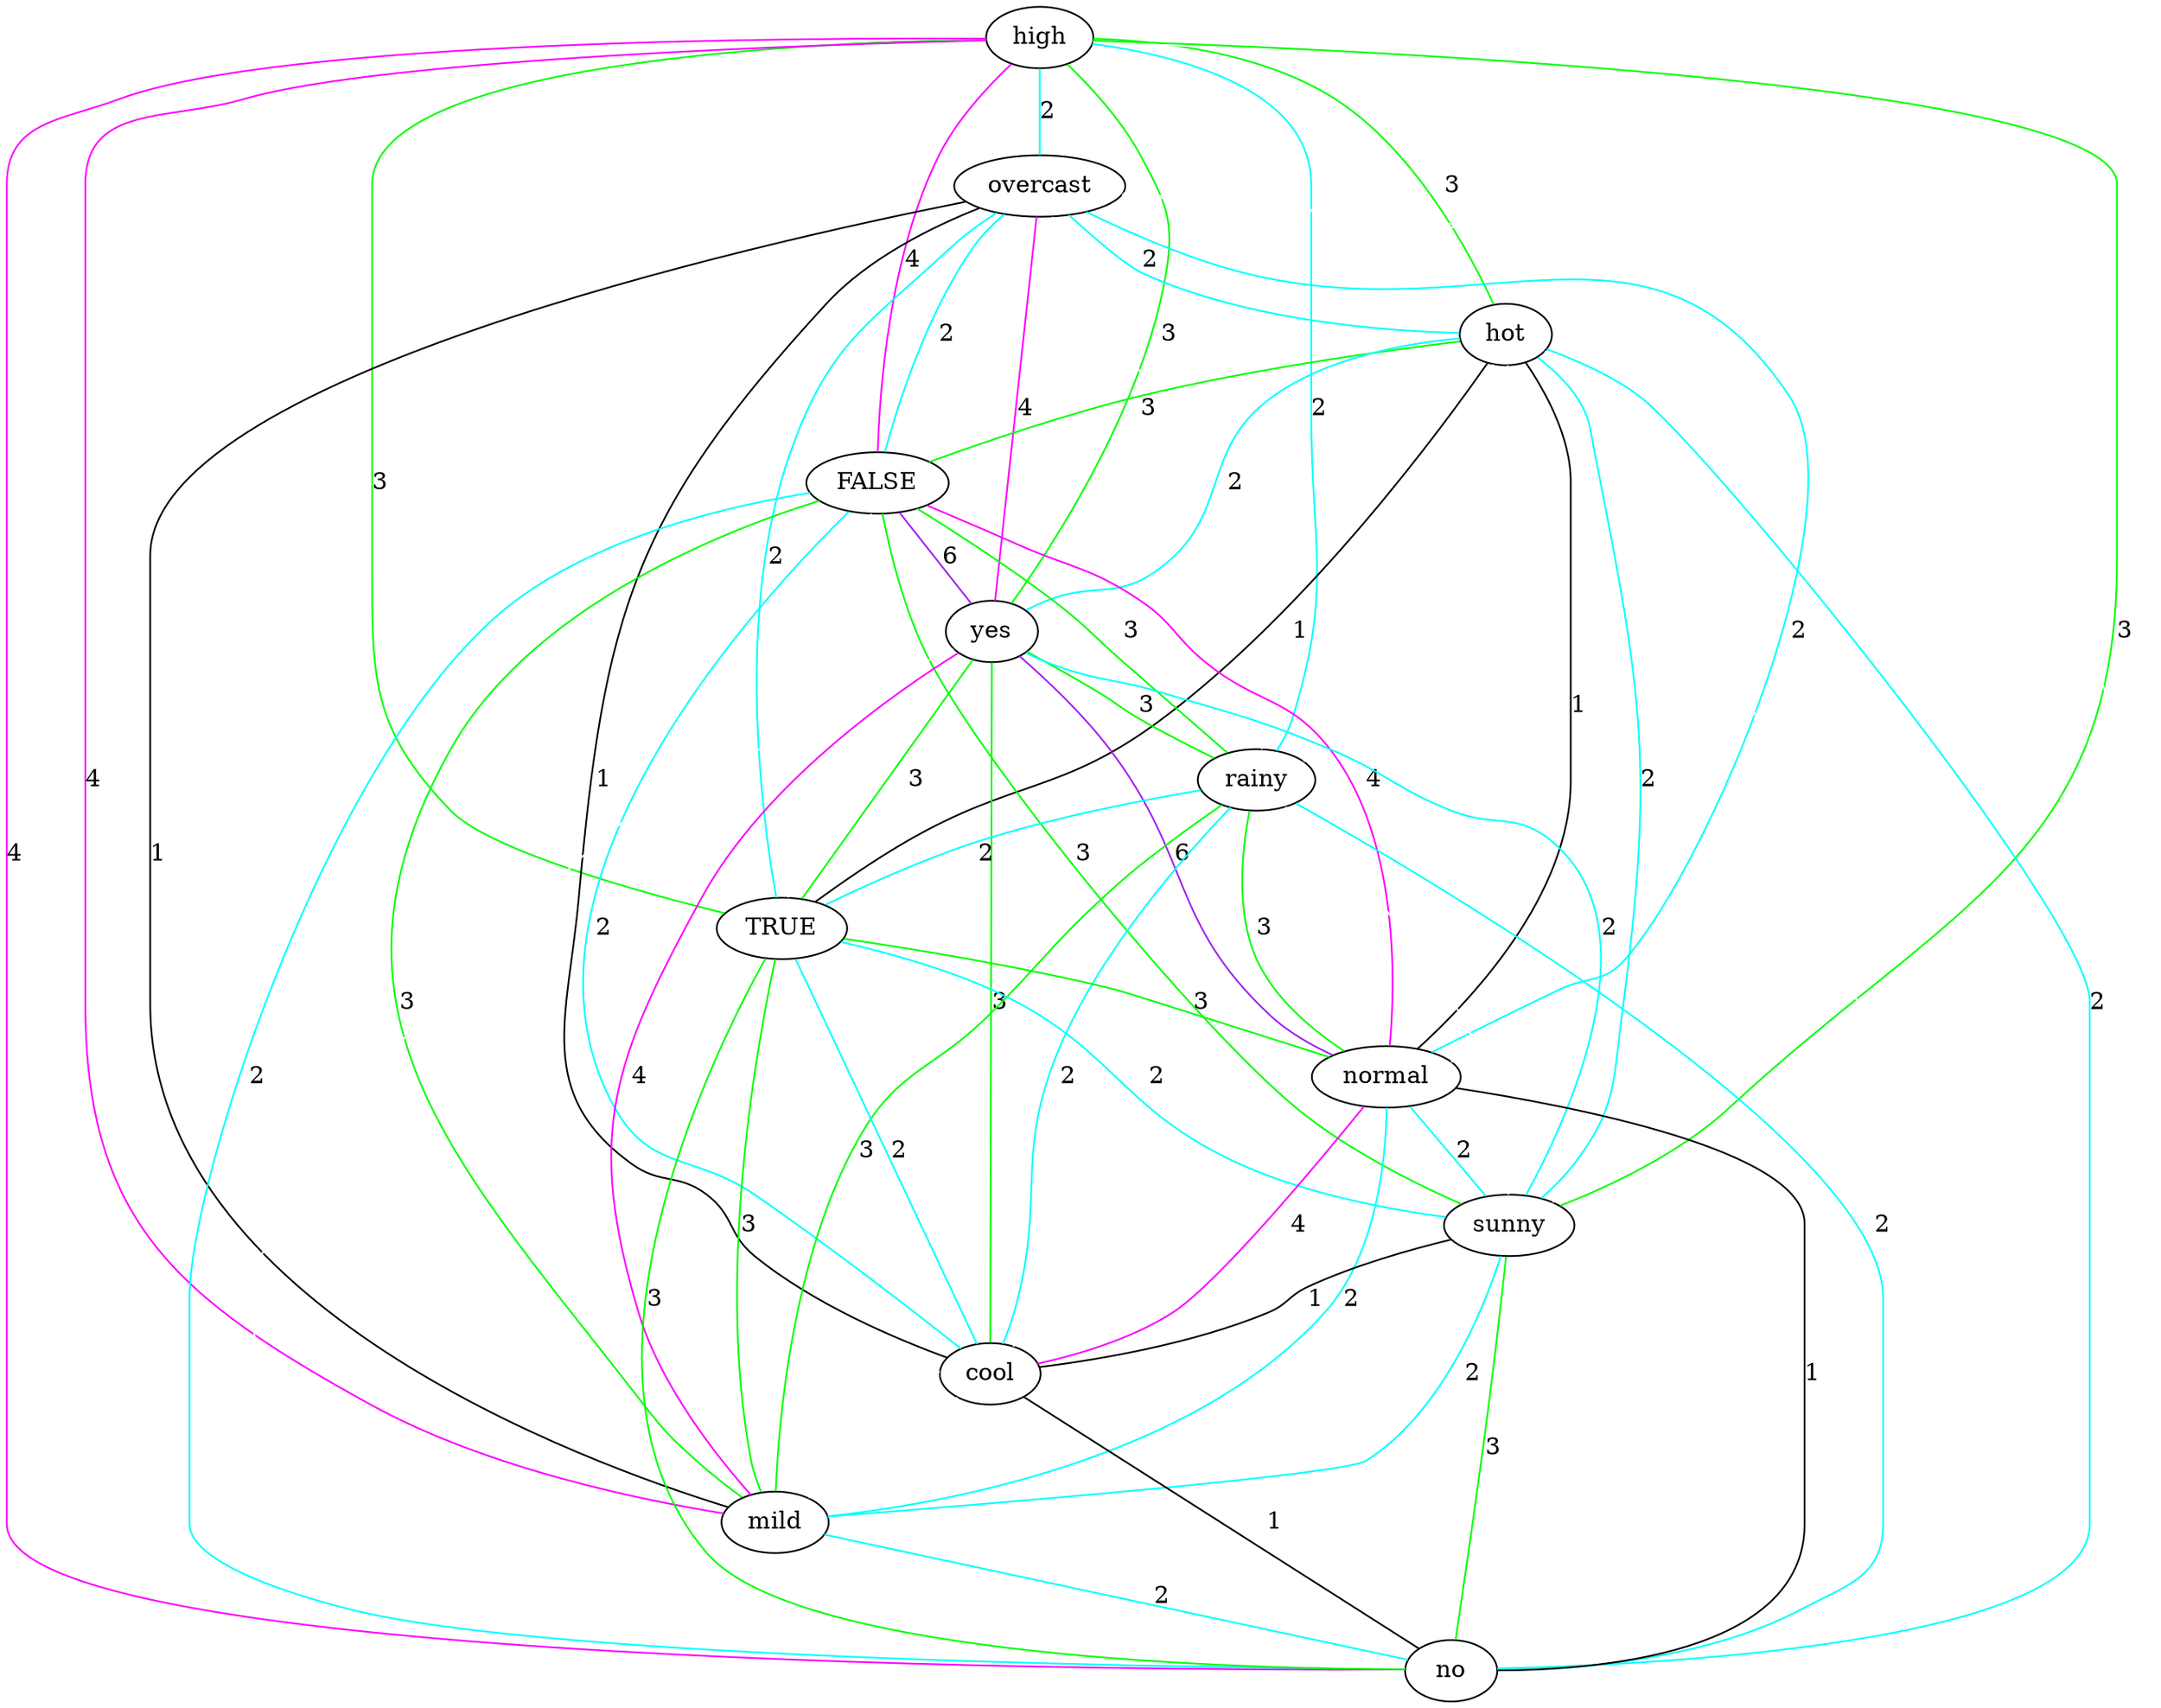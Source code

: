 strict graph "" {
high;
overcast;
hot;
FALSE;
yes;
rainy;
TRUE;
normal;
sunny;
cool;
mild;
no;
high -- mild  [color=magenta, label=4];
high -- no  [color=magenta, label=4];
high -- TRUE  [color=green, label=3];
high -- overcast  [color=cyan, label=2];
high -- hot  [color=green, label=3];
high -- normal  [color=white];
high -- cool  [color=white];
high -- FALSE  [color=magenta, label=4];
high -- sunny  [color=green, label=3];
high -- yes  [color=green, label=3];
high -- rainy  [color=cyan, label=2];
overcast -- mild  [color=black, label=1];
overcast -- no  [color=white];
overcast -- TRUE  [color=cyan, label=2];
overcast -- rainy  [color=white];
overcast -- hot  [color=cyan, label=2];
overcast -- cool  [color=black, label=1];
overcast -- FALSE  [color=cyan, label=2];
overcast -- sunny  [color=white];
overcast -- yes  [color=magenta, label=4];
overcast -- normal  [color=cyan, label=2];
hot -- mild  [color=white];
hot -- no  [color=cyan, label=2];
hot -- TRUE  [color=black, label=1];
hot -- normal  [color=black, label=1];
hot -- cool  [color=white];
hot -- FALSE  [color=green, label=3];
hot -- sunny  [color=cyan, label=2];
hot -- yes  [color=cyan, label=2];
hot -- rainy  [color=white];
FALSE -- mild  [color=green, label=3];
FALSE -- no  [color=cyan, label=2];
FALSE -- TRUE  [color=white];
FALSE -- normal  [color=magenta, label=4];
FALSE -- cool  [color=cyan, label=2];
FALSE -- sunny  [color=green, label=3];
FALSE -- yes  [color=purple, label=6];
FALSE -- rainy  [color=green, label=3];
yes -- no  [color=white];
yes -- TRUE  [color=green, label=3];
yes -- normal  [color=purple, label=6];
yes -- cool  [color=green, label=3];
yes -- sunny  [color=cyan, label=2];
yes -- mild  [color=magenta, label=4];
yes -- rainy  [color=green, label=3];
rainy -- mild  [color=green, label=3];
rainy -- no  [color=cyan, label=2];
rainy -- TRUE  [color=cyan, label=2];
rainy -- cool  [color=cyan, label=2];
rainy -- sunny  [color=white];
rainy -- normal  [color=green, label=3];
TRUE -- mild  [color=green, label=3];
TRUE -- no  [color=green, label=3];
TRUE -- normal  [color=green, label=3];
TRUE -- cool  [color=cyan, label=2];
TRUE -- sunny  [color=cyan, label=2];
normal -- mild  [color=cyan, label=2];
normal -- no  [color=black, label=1];
normal -- cool  [color=magenta, label=4];
normal -- sunny  [color=cyan, label=2];
sunny -- mild  [color=cyan, label=2];
sunny -- no  [color=green, label=3];
sunny -- cool  [color=black, label=1];
cool -- mild  [color=white];
cool -- no  [color=black, label=1];
mild -- no  [color=cyan, label=2];
}
